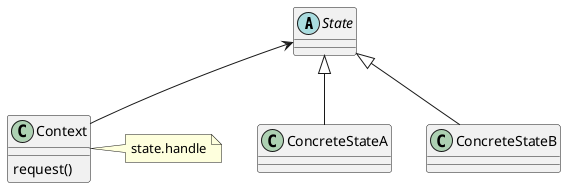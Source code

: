 @startuml

abstract State
class ConcreteStateA
class ConcreteStateB

State <|-- ConcreteStateA
State <|-- ConcreteStateB

class Context{
    request()
}
note right :state.handle

State <-- Context



@enduml